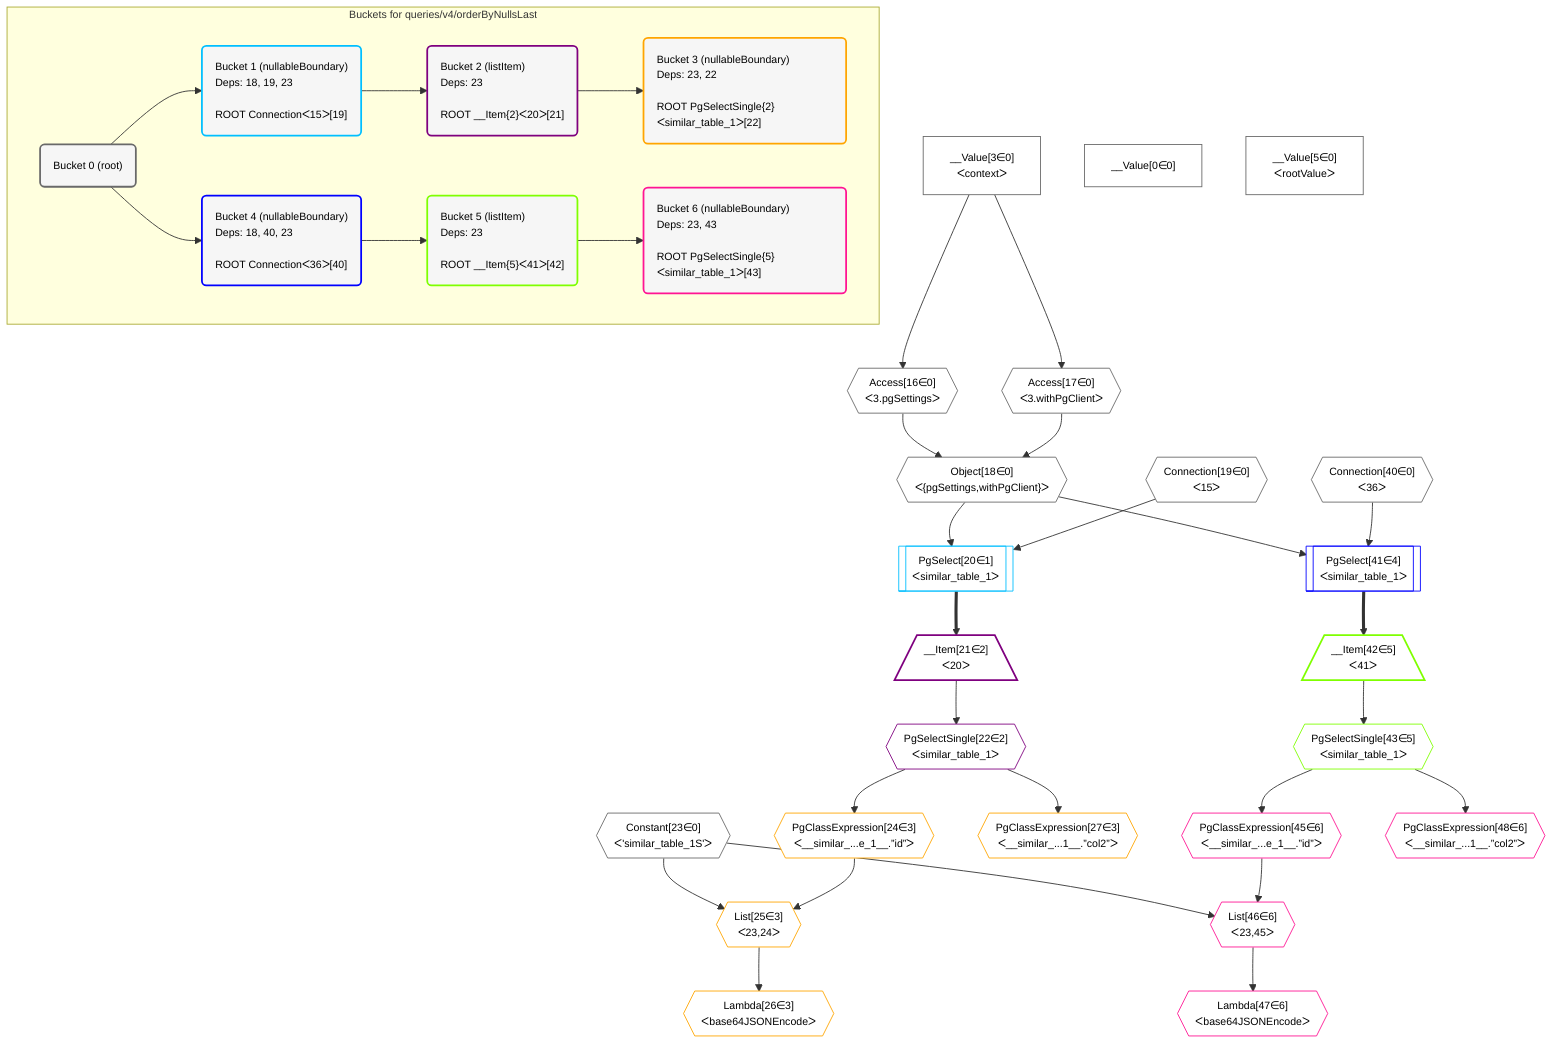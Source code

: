 %%{init: {'themeVariables': { 'fontSize': '12px'}}}%%
graph TD
    classDef path fill:#eee,stroke:#000,color:#000
    classDef plan fill:#fff,stroke-width:1px,color:#000
    classDef itemplan fill:#fff,stroke-width:2px,color:#000
    classDef unbatchedplan fill:#dff,stroke-width:1px,color:#000
    classDef sideeffectplan fill:#fcc,stroke-width:2px,color:#000
    classDef bucket fill:#f6f6f6,color:#000,stroke-width:2px,text-align:left


    %% plan dependencies
    Object18{{"Object[18∈0]<br />ᐸ{pgSettings,withPgClient}ᐳ"}}:::plan
    Access16{{"Access[16∈0]<br />ᐸ3.pgSettingsᐳ"}}:::plan
    Access17{{"Access[17∈0]<br />ᐸ3.withPgClientᐳ"}}:::plan
    Access16 & Access17 --> Object18
    __Value3["__Value[3∈0]<br />ᐸcontextᐳ"]:::plan
    __Value3 --> Access16
    __Value3 --> Access17
    __Value0["__Value[0∈0]"]:::plan
    __Value5["__Value[5∈0]<br />ᐸrootValueᐳ"]:::plan
    Connection19{{"Connection[19∈0]<br />ᐸ15ᐳ"}}:::plan
    Constant23{{"Constant[23∈0]<br />ᐸ'similar_table_1S'ᐳ"}}:::plan
    Connection40{{"Connection[40∈0]<br />ᐸ36ᐳ"}}:::plan
    PgSelect20[["PgSelect[20∈1]<br />ᐸsimilar_table_1ᐳ"]]:::plan
    Object18 & Connection19 --> PgSelect20
    __Item21[/"__Item[21∈2]<br />ᐸ20ᐳ"\]:::itemplan
    PgSelect20 ==> __Item21
    PgSelectSingle22{{"PgSelectSingle[22∈2]<br />ᐸsimilar_table_1ᐳ"}}:::plan
    __Item21 --> PgSelectSingle22
    List25{{"List[25∈3]<br />ᐸ23,24ᐳ"}}:::plan
    PgClassExpression24{{"PgClassExpression[24∈3]<br />ᐸ__similar_...e_1__.”id”ᐳ"}}:::plan
    Constant23 & PgClassExpression24 --> List25
    PgSelectSingle22 --> PgClassExpression24
    Lambda26{{"Lambda[26∈3]<br />ᐸbase64JSONEncodeᐳ"}}:::plan
    List25 --> Lambda26
    PgClassExpression27{{"PgClassExpression[27∈3]<br />ᐸ__similar_...1__.”col2”ᐳ"}}:::plan
    PgSelectSingle22 --> PgClassExpression27
    PgSelect41[["PgSelect[41∈4]<br />ᐸsimilar_table_1ᐳ"]]:::plan
    Object18 & Connection40 --> PgSelect41
    __Item42[/"__Item[42∈5]<br />ᐸ41ᐳ"\]:::itemplan
    PgSelect41 ==> __Item42
    PgSelectSingle43{{"PgSelectSingle[43∈5]<br />ᐸsimilar_table_1ᐳ"}}:::plan
    __Item42 --> PgSelectSingle43
    List46{{"List[46∈6]<br />ᐸ23,45ᐳ"}}:::plan
    PgClassExpression45{{"PgClassExpression[45∈6]<br />ᐸ__similar_...e_1__.”id”ᐳ"}}:::plan
    Constant23 & PgClassExpression45 --> List46
    PgSelectSingle43 --> PgClassExpression45
    Lambda47{{"Lambda[47∈6]<br />ᐸbase64JSONEncodeᐳ"}}:::plan
    List46 --> Lambda47
    PgClassExpression48{{"PgClassExpression[48∈6]<br />ᐸ__similar_...1__.”col2”ᐳ"}}:::plan
    PgSelectSingle43 --> PgClassExpression48

    %% define steps

    subgraph "Buckets for queries/v4/orderByNullsLast"
    Bucket0("Bucket 0 (root)"):::bucket
    classDef bucket0 stroke:#696969
    class Bucket0,__Value0,__Value3,__Value5,Access16,Access17,Object18,Connection19,Constant23,Connection40 bucket0
    Bucket1("Bucket 1 (nullableBoundary)<br />Deps: 18, 19, 23<br /><br />ROOT Connectionᐸ15ᐳ[19]"):::bucket
    classDef bucket1 stroke:#00bfff
    class Bucket1,PgSelect20 bucket1
    Bucket2("Bucket 2 (listItem)<br />Deps: 23<br /><br />ROOT __Item{2}ᐸ20ᐳ[21]"):::bucket
    classDef bucket2 stroke:#7f007f
    class Bucket2,__Item21,PgSelectSingle22 bucket2
    Bucket3("Bucket 3 (nullableBoundary)<br />Deps: 23, 22<br /><br />ROOT PgSelectSingle{2}ᐸsimilar_table_1ᐳ[22]"):::bucket
    classDef bucket3 stroke:#ffa500
    class Bucket3,PgClassExpression24,List25,Lambda26,PgClassExpression27 bucket3
    Bucket4("Bucket 4 (nullableBoundary)<br />Deps: 18, 40, 23<br /><br />ROOT Connectionᐸ36ᐳ[40]"):::bucket
    classDef bucket4 stroke:#0000ff
    class Bucket4,PgSelect41 bucket4
    Bucket5("Bucket 5 (listItem)<br />Deps: 23<br /><br />ROOT __Item{5}ᐸ41ᐳ[42]"):::bucket
    classDef bucket5 stroke:#7fff00
    class Bucket5,__Item42,PgSelectSingle43 bucket5
    Bucket6("Bucket 6 (nullableBoundary)<br />Deps: 23, 43<br /><br />ROOT PgSelectSingle{5}ᐸsimilar_table_1ᐳ[43]"):::bucket
    classDef bucket6 stroke:#ff1493
    class Bucket6,PgClassExpression45,List46,Lambda47,PgClassExpression48 bucket6
    Bucket0 --> Bucket1 & Bucket4
    Bucket1 --> Bucket2
    Bucket2 --> Bucket3
    Bucket4 --> Bucket5
    Bucket5 --> Bucket6
    end
